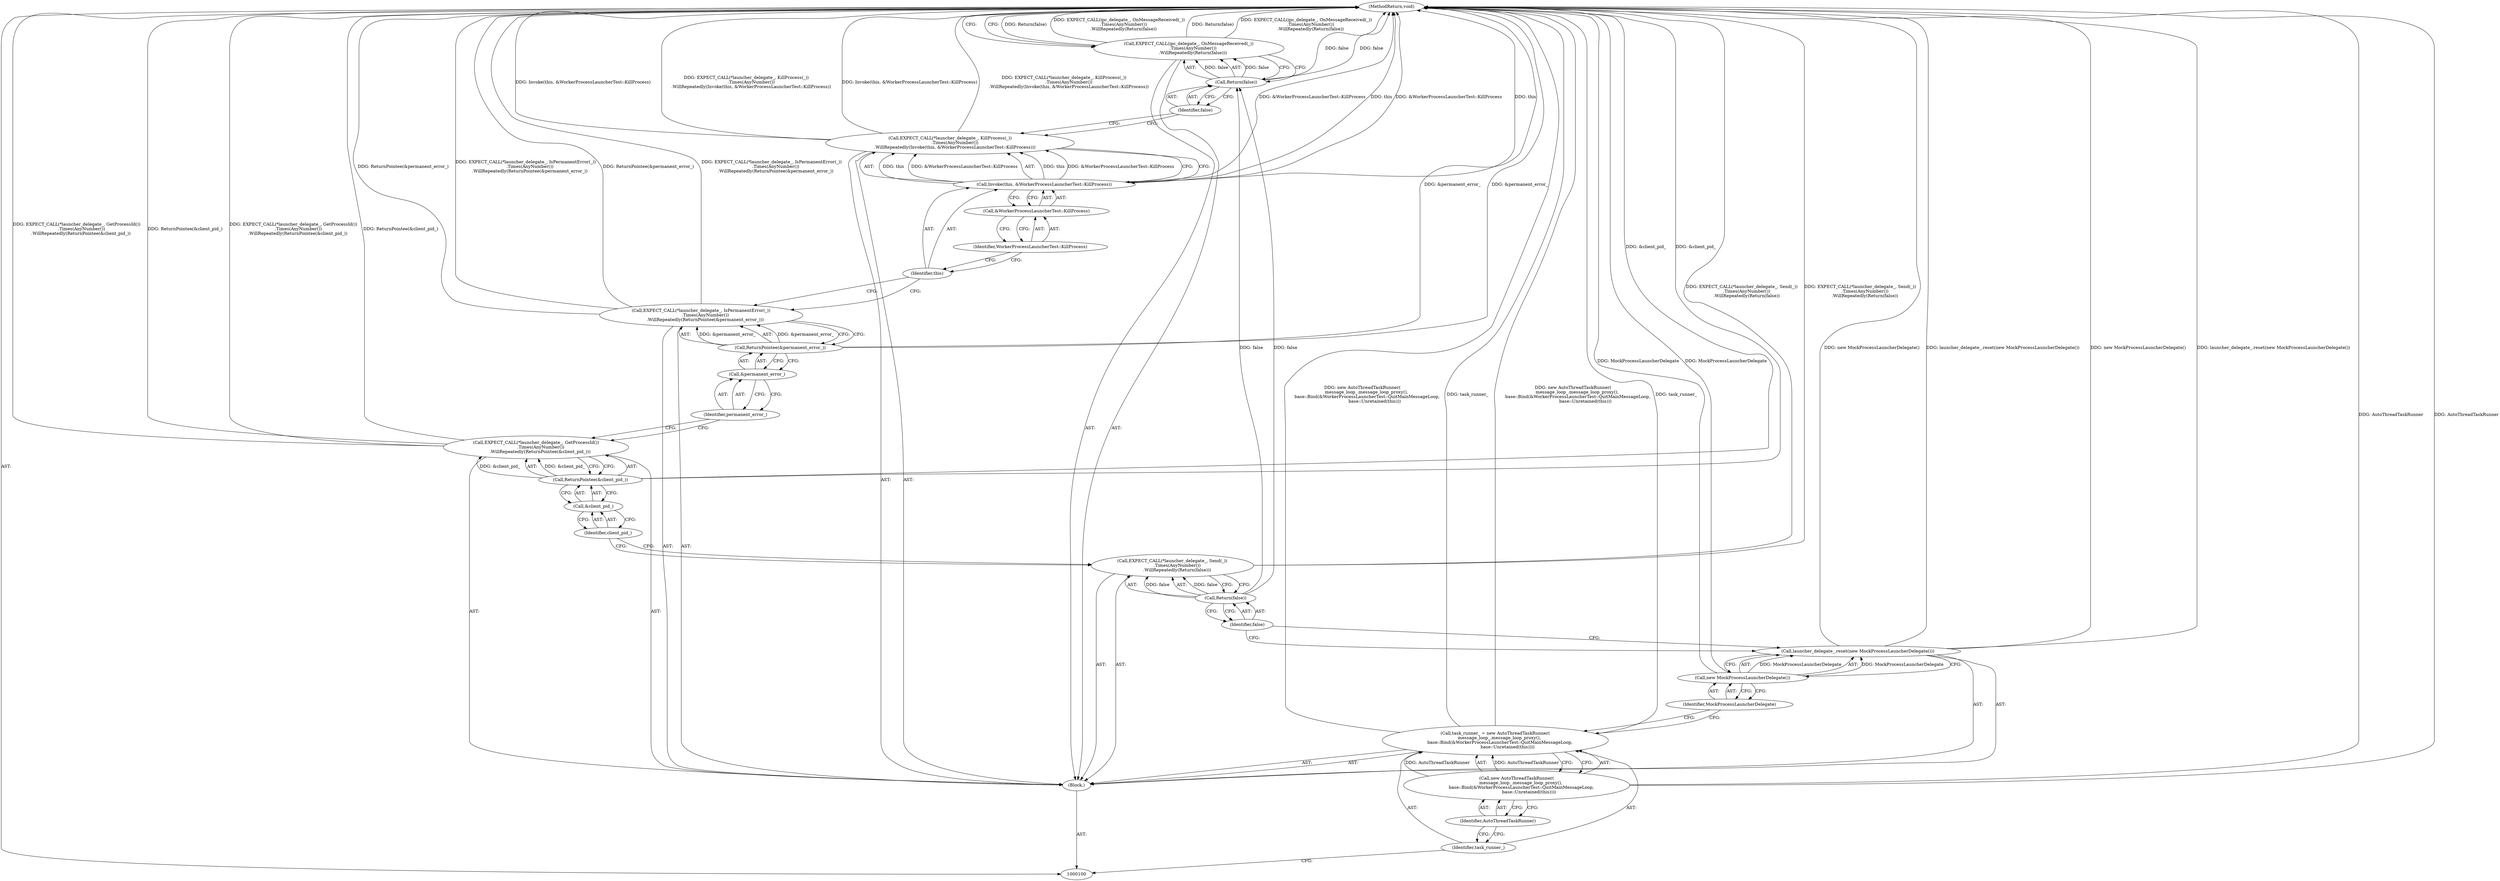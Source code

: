 digraph "0_Chrome_b15c87071f906301bccc824ce013966ca93998c7_11" {
"1000128" [label="(MethodReturn,void)"];
"1000101" [label="(Block,)"];
"1000110" [label="(Call,Return(false))"];
"1000111" [label="(Identifier,false)"];
"1000112" [label="(Call,EXPECT_CALL(*launcher_delegate_, GetProcessId())\n       .Times(AnyNumber())\n      .WillRepeatedly(ReturnPointee(&client_pid_)))"];
"1000113" [label="(Call,ReturnPointee(&client_pid_))"];
"1000114" [label="(Call,&client_pid_)"];
"1000115" [label="(Identifier,client_pid_)"];
"1000116" [label="(Call,EXPECT_CALL(*launcher_delegate_, IsPermanentError(_))\n      .Times(AnyNumber())\n      .WillRepeatedly(ReturnPointee(&permanent_error_)))"];
"1000117" [label="(Call,ReturnPointee(&permanent_error_))"];
"1000118" [label="(Call,&permanent_error_)"];
"1000119" [label="(Identifier,permanent_error_)"];
"1000120" [label="(Call,EXPECT_CALL(*launcher_delegate_, KillProcess(_))\n       .Times(AnyNumber())\n       .WillRepeatedly(Invoke(this, &WorkerProcessLauncherTest::KillProcess)))"];
"1000121" [label="(Call,Invoke(this, &WorkerProcessLauncherTest::KillProcess))"];
"1000122" [label="(Identifier,this)"];
"1000123" [label="(Call,&WorkerProcessLauncherTest::KillProcess)"];
"1000124" [label="(Identifier,WorkerProcessLauncherTest::KillProcess)"];
"1000104" [label="(Call,new AutoThreadTaskRunner(\n      message_loop_.message_loop_proxy(),\n       base::Bind(&WorkerProcessLauncherTest::QuitMainMessageLoop,\n                  base::Unretained(this))))"];
"1000102" [label="(Call,task_runner_ = new AutoThreadTaskRunner(\n      message_loop_.message_loop_proxy(),\n       base::Bind(&WorkerProcessLauncherTest::QuitMainMessageLoop,\n                  base::Unretained(this))))"];
"1000103" [label="(Identifier,task_runner_)"];
"1000105" [label="(Identifier,AutoThreadTaskRunner)"];
"1000125" [label="(Call,EXPECT_CALL(ipc_delegate_, OnMessageReceived(_))\n      .Times(AnyNumber())\n      .WillRepeatedly(Return(false)))"];
"1000126" [label="(Call,Return(false))"];
"1000127" [label="(Identifier,false)"];
"1000107" [label="(Call,new MockProcessLauncherDelegate())"];
"1000106" [label="(Call,launcher_delegate_.reset(new MockProcessLauncherDelegate()))"];
"1000108" [label="(Identifier,MockProcessLauncherDelegate)"];
"1000109" [label="(Call,EXPECT_CALL(*launcher_delegate_, Send(_))\n       .Times(AnyNumber())\n       .WillRepeatedly(Return(false)))"];
"1000128" -> "1000100"  [label="AST: "];
"1000128" -> "1000125"  [label="CFG: "];
"1000116" -> "1000128"  [label="DDG: ReturnPointee(&permanent_error_)"];
"1000116" -> "1000128"  [label="DDG: EXPECT_CALL(*launcher_delegate_, IsPermanentError(_))\n      .Times(AnyNumber())\n      .WillRepeatedly(ReturnPointee(&permanent_error_))"];
"1000125" -> "1000128"  [label="DDG: Return(false)"];
"1000125" -> "1000128"  [label="DDG: EXPECT_CALL(ipc_delegate_, OnMessageReceived(_))\n      .Times(AnyNumber())\n      .WillRepeatedly(Return(false))"];
"1000107" -> "1000128"  [label="DDG: MockProcessLauncherDelegate"];
"1000106" -> "1000128"  [label="DDG: new MockProcessLauncherDelegate()"];
"1000106" -> "1000128"  [label="DDG: launcher_delegate_.reset(new MockProcessLauncherDelegate())"];
"1000102" -> "1000128"  [label="DDG: new AutoThreadTaskRunner(\n      message_loop_.message_loop_proxy(),\n       base::Bind(&WorkerProcessLauncherTest::QuitMainMessageLoop,\n                  base::Unretained(this)))"];
"1000102" -> "1000128"  [label="DDG: task_runner_"];
"1000104" -> "1000128"  [label="DDG: AutoThreadTaskRunner"];
"1000113" -> "1000128"  [label="DDG: &client_pid_"];
"1000121" -> "1000128"  [label="DDG: &WorkerProcessLauncherTest::KillProcess"];
"1000121" -> "1000128"  [label="DDG: this"];
"1000120" -> "1000128"  [label="DDG: Invoke(this, &WorkerProcessLauncherTest::KillProcess)"];
"1000120" -> "1000128"  [label="DDG: EXPECT_CALL(*launcher_delegate_, KillProcess(_))\n       .Times(AnyNumber())\n       .WillRepeatedly(Invoke(this, &WorkerProcessLauncherTest::KillProcess))"];
"1000126" -> "1000128"  [label="DDG: false"];
"1000117" -> "1000128"  [label="DDG: &permanent_error_"];
"1000112" -> "1000128"  [label="DDG: EXPECT_CALL(*launcher_delegate_, GetProcessId())\n       .Times(AnyNumber())\n      .WillRepeatedly(ReturnPointee(&client_pid_))"];
"1000112" -> "1000128"  [label="DDG: ReturnPointee(&client_pid_)"];
"1000109" -> "1000128"  [label="DDG: EXPECT_CALL(*launcher_delegate_, Send(_))\n       .Times(AnyNumber())\n       .WillRepeatedly(Return(false))"];
"1000101" -> "1000100"  [label="AST: "];
"1000102" -> "1000101"  [label="AST: "];
"1000106" -> "1000101"  [label="AST: "];
"1000109" -> "1000101"  [label="AST: "];
"1000112" -> "1000101"  [label="AST: "];
"1000116" -> "1000101"  [label="AST: "];
"1000120" -> "1000101"  [label="AST: "];
"1000125" -> "1000101"  [label="AST: "];
"1000110" -> "1000109"  [label="AST: "];
"1000110" -> "1000111"  [label="CFG: "];
"1000111" -> "1000110"  [label="AST: "];
"1000109" -> "1000110"  [label="CFG: "];
"1000110" -> "1000109"  [label="DDG: false"];
"1000110" -> "1000126"  [label="DDG: false"];
"1000111" -> "1000110"  [label="AST: "];
"1000111" -> "1000106"  [label="CFG: "];
"1000110" -> "1000111"  [label="CFG: "];
"1000112" -> "1000101"  [label="AST: "];
"1000112" -> "1000113"  [label="CFG: "];
"1000113" -> "1000112"  [label="AST: "];
"1000119" -> "1000112"  [label="CFG: "];
"1000112" -> "1000128"  [label="DDG: EXPECT_CALL(*launcher_delegate_, GetProcessId())\n       .Times(AnyNumber())\n      .WillRepeatedly(ReturnPointee(&client_pid_))"];
"1000112" -> "1000128"  [label="DDG: ReturnPointee(&client_pid_)"];
"1000113" -> "1000112"  [label="DDG: &client_pid_"];
"1000113" -> "1000112"  [label="AST: "];
"1000113" -> "1000114"  [label="CFG: "];
"1000114" -> "1000113"  [label="AST: "];
"1000112" -> "1000113"  [label="CFG: "];
"1000113" -> "1000128"  [label="DDG: &client_pid_"];
"1000113" -> "1000112"  [label="DDG: &client_pid_"];
"1000114" -> "1000113"  [label="AST: "];
"1000114" -> "1000115"  [label="CFG: "];
"1000115" -> "1000114"  [label="AST: "];
"1000113" -> "1000114"  [label="CFG: "];
"1000115" -> "1000114"  [label="AST: "];
"1000115" -> "1000109"  [label="CFG: "];
"1000114" -> "1000115"  [label="CFG: "];
"1000116" -> "1000101"  [label="AST: "];
"1000116" -> "1000117"  [label="CFG: "];
"1000117" -> "1000116"  [label="AST: "];
"1000122" -> "1000116"  [label="CFG: "];
"1000116" -> "1000128"  [label="DDG: ReturnPointee(&permanent_error_)"];
"1000116" -> "1000128"  [label="DDG: EXPECT_CALL(*launcher_delegate_, IsPermanentError(_))\n      .Times(AnyNumber())\n      .WillRepeatedly(ReturnPointee(&permanent_error_))"];
"1000117" -> "1000116"  [label="DDG: &permanent_error_"];
"1000117" -> "1000116"  [label="AST: "];
"1000117" -> "1000118"  [label="CFG: "];
"1000118" -> "1000117"  [label="AST: "];
"1000116" -> "1000117"  [label="CFG: "];
"1000117" -> "1000128"  [label="DDG: &permanent_error_"];
"1000117" -> "1000116"  [label="DDG: &permanent_error_"];
"1000118" -> "1000117"  [label="AST: "];
"1000118" -> "1000119"  [label="CFG: "];
"1000119" -> "1000118"  [label="AST: "];
"1000117" -> "1000118"  [label="CFG: "];
"1000119" -> "1000118"  [label="AST: "];
"1000119" -> "1000112"  [label="CFG: "];
"1000118" -> "1000119"  [label="CFG: "];
"1000120" -> "1000101"  [label="AST: "];
"1000120" -> "1000121"  [label="CFG: "];
"1000121" -> "1000120"  [label="AST: "];
"1000127" -> "1000120"  [label="CFG: "];
"1000120" -> "1000128"  [label="DDG: Invoke(this, &WorkerProcessLauncherTest::KillProcess)"];
"1000120" -> "1000128"  [label="DDG: EXPECT_CALL(*launcher_delegate_, KillProcess(_))\n       .Times(AnyNumber())\n       .WillRepeatedly(Invoke(this, &WorkerProcessLauncherTest::KillProcess))"];
"1000121" -> "1000120"  [label="DDG: this"];
"1000121" -> "1000120"  [label="DDG: &WorkerProcessLauncherTest::KillProcess"];
"1000121" -> "1000120"  [label="AST: "];
"1000121" -> "1000123"  [label="CFG: "];
"1000122" -> "1000121"  [label="AST: "];
"1000123" -> "1000121"  [label="AST: "];
"1000120" -> "1000121"  [label="CFG: "];
"1000121" -> "1000128"  [label="DDG: &WorkerProcessLauncherTest::KillProcess"];
"1000121" -> "1000128"  [label="DDG: this"];
"1000121" -> "1000120"  [label="DDG: this"];
"1000121" -> "1000120"  [label="DDG: &WorkerProcessLauncherTest::KillProcess"];
"1000122" -> "1000121"  [label="AST: "];
"1000122" -> "1000116"  [label="CFG: "];
"1000124" -> "1000122"  [label="CFG: "];
"1000123" -> "1000121"  [label="AST: "];
"1000123" -> "1000124"  [label="CFG: "];
"1000124" -> "1000123"  [label="AST: "];
"1000121" -> "1000123"  [label="CFG: "];
"1000124" -> "1000123"  [label="AST: "];
"1000124" -> "1000122"  [label="CFG: "];
"1000123" -> "1000124"  [label="CFG: "];
"1000104" -> "1000102"  [label="AST: "];
"1000104" -> "1000105"  [label="CFG: "];
"1000105" -> "1000104"  [label="AST: "];
"1000102" -> "1000104"  [label="CFG: "];
"1000104" -> "1000128"  [label="DDG: AutoThreadTaskRunner"];
"1000104" -> "1000102"  [label="DDG: AutoThreadTaskRunner"];
"1000102" -> "1000101"  [label="AST: "];
"1000102" -> "1000104"  [label="CFG: "];
"1000103" -> "1000102"  [label="AST: "];
"1000104" -> "1000102"  [label="AST: "];
"1000108" -> "1000102"  [label="CFG: "];
"1000102" -> "1000128"  [label="DDG: new AutoThreadTaskRunner(\n      message_loop_.message_loop_proxy(),\n       base::Bind(&WorkerProcessLauncherTest::QuitMainMessageLoop,\n                  base::Unretained(this)))"];
"1000102" -> "1000128"  [label="DDG: task_runner_"];
"1000104" -> "1000102"  [label="DDG: AutoThreadTaskRunner"];
"1000103" -> "1000102"  [label="AST: "];
"1000103" -> "1000100"  [label="CFG: "];
"1000105" -> "1000103"  [label="CFG: "];
"1000105" -> "1000104"  [label="AST: "];
"1000105" -> "1000103"  [label="CFG: "];
"1000104" -> "1000105"  [label="CFG: "];
"1000125" -> "1000101"  [label="AST: "];
"1000125" -> "1000126"  [label="CFG: "];
"1000126" -> "1000125"  [label="AST: "];
"1000128" -> "1000125"  [label="CFG: "];
"1000125" -> "1000128"  [label="DDG: Return(false)"];
"1000125" -> "1000128"  [label="DDG: EXPECT_CALL(ipc_delegate_, OnMessageReceived(_))\n      .Times(AnyNumber())\n      .WillRepeatedly(Return(false))"];
"1000126" -> "1000125"  [label="DDG: false"];
"1000126" -> "1000125"  [label="AST: "];
"1000126" -> "1000127"  [label="CFG: "];
"1000127" -> "1000126"  [label="AST: "];
"1000125" -> "1000126"  [label="CFG: "];
"1000126" -> "1000128"  [label="DDG: false"];
"1000126" -> "1000125"  [label="DDG: false"];
"1000110" -> "1000126"  [label="DDG: false"];
"1000127" -> "1000126"  [label="AST: "];
"1000127" -> "1000120"  [label="CFG: "];
"1000126" -> "1000127"  [label="CFG: "];
"1000107" -> "1000106"  [label="AST: "];
"1000107" -> "1000108"  [label="CFG: "];
"1000108" -> "1000107"  [label="AST: "];
"1000106" -> "1000107"  [label="CFG: "];
"1000107" -> "1000128"  [label="DDG: MockProcessLauncherDelegate"];
"1000107" -> "1000106"  [label="DDG: MockProcessLauncherDelegate"];
"1000106" -> "1000101"  [label="AST: "];
"1000106" -> "1000107"  [label="CFG: "];
"1000107" -> "1000106"  [label="AST: "];
"1000111" -> "1000106"  [label="CFG: "];
"1000106" -> "1000128"  [label="DDG: new MockProcessLauncherDelegate()"];
"1000106" -> "1000128"  [label="DDG: launcher_delegate_.reset(new MockProcessLauncherDelegate())"];
"1000107" -> "1000106"  [label="DDG: MockProcessLauncherDelegate"];
"1000108" -> "1000107"  [label="AST: "];
"1000108" -> "1000102"  [label="CFG: "];
"1000107" -> "1000108"  [label="CFG: "];
"1000109" -> "1000101"  [label="AST: "];
"1000109" -> "1000110"  [label="CFG: "];
"1000110" -> "1000109"  [label="AST: "];
"1000115" -> "1000109"  [label="CFG: "];
"1000109" -> "1000128"  [label="DDG: EXPECT_CALL(*launcher_delegate_, Send(_))\n       .Times(AnyNumber())\n       .WillRepeatedly(Return(false))"];
"1000110" -> "1000109"  [label="DDG: false"];
}
